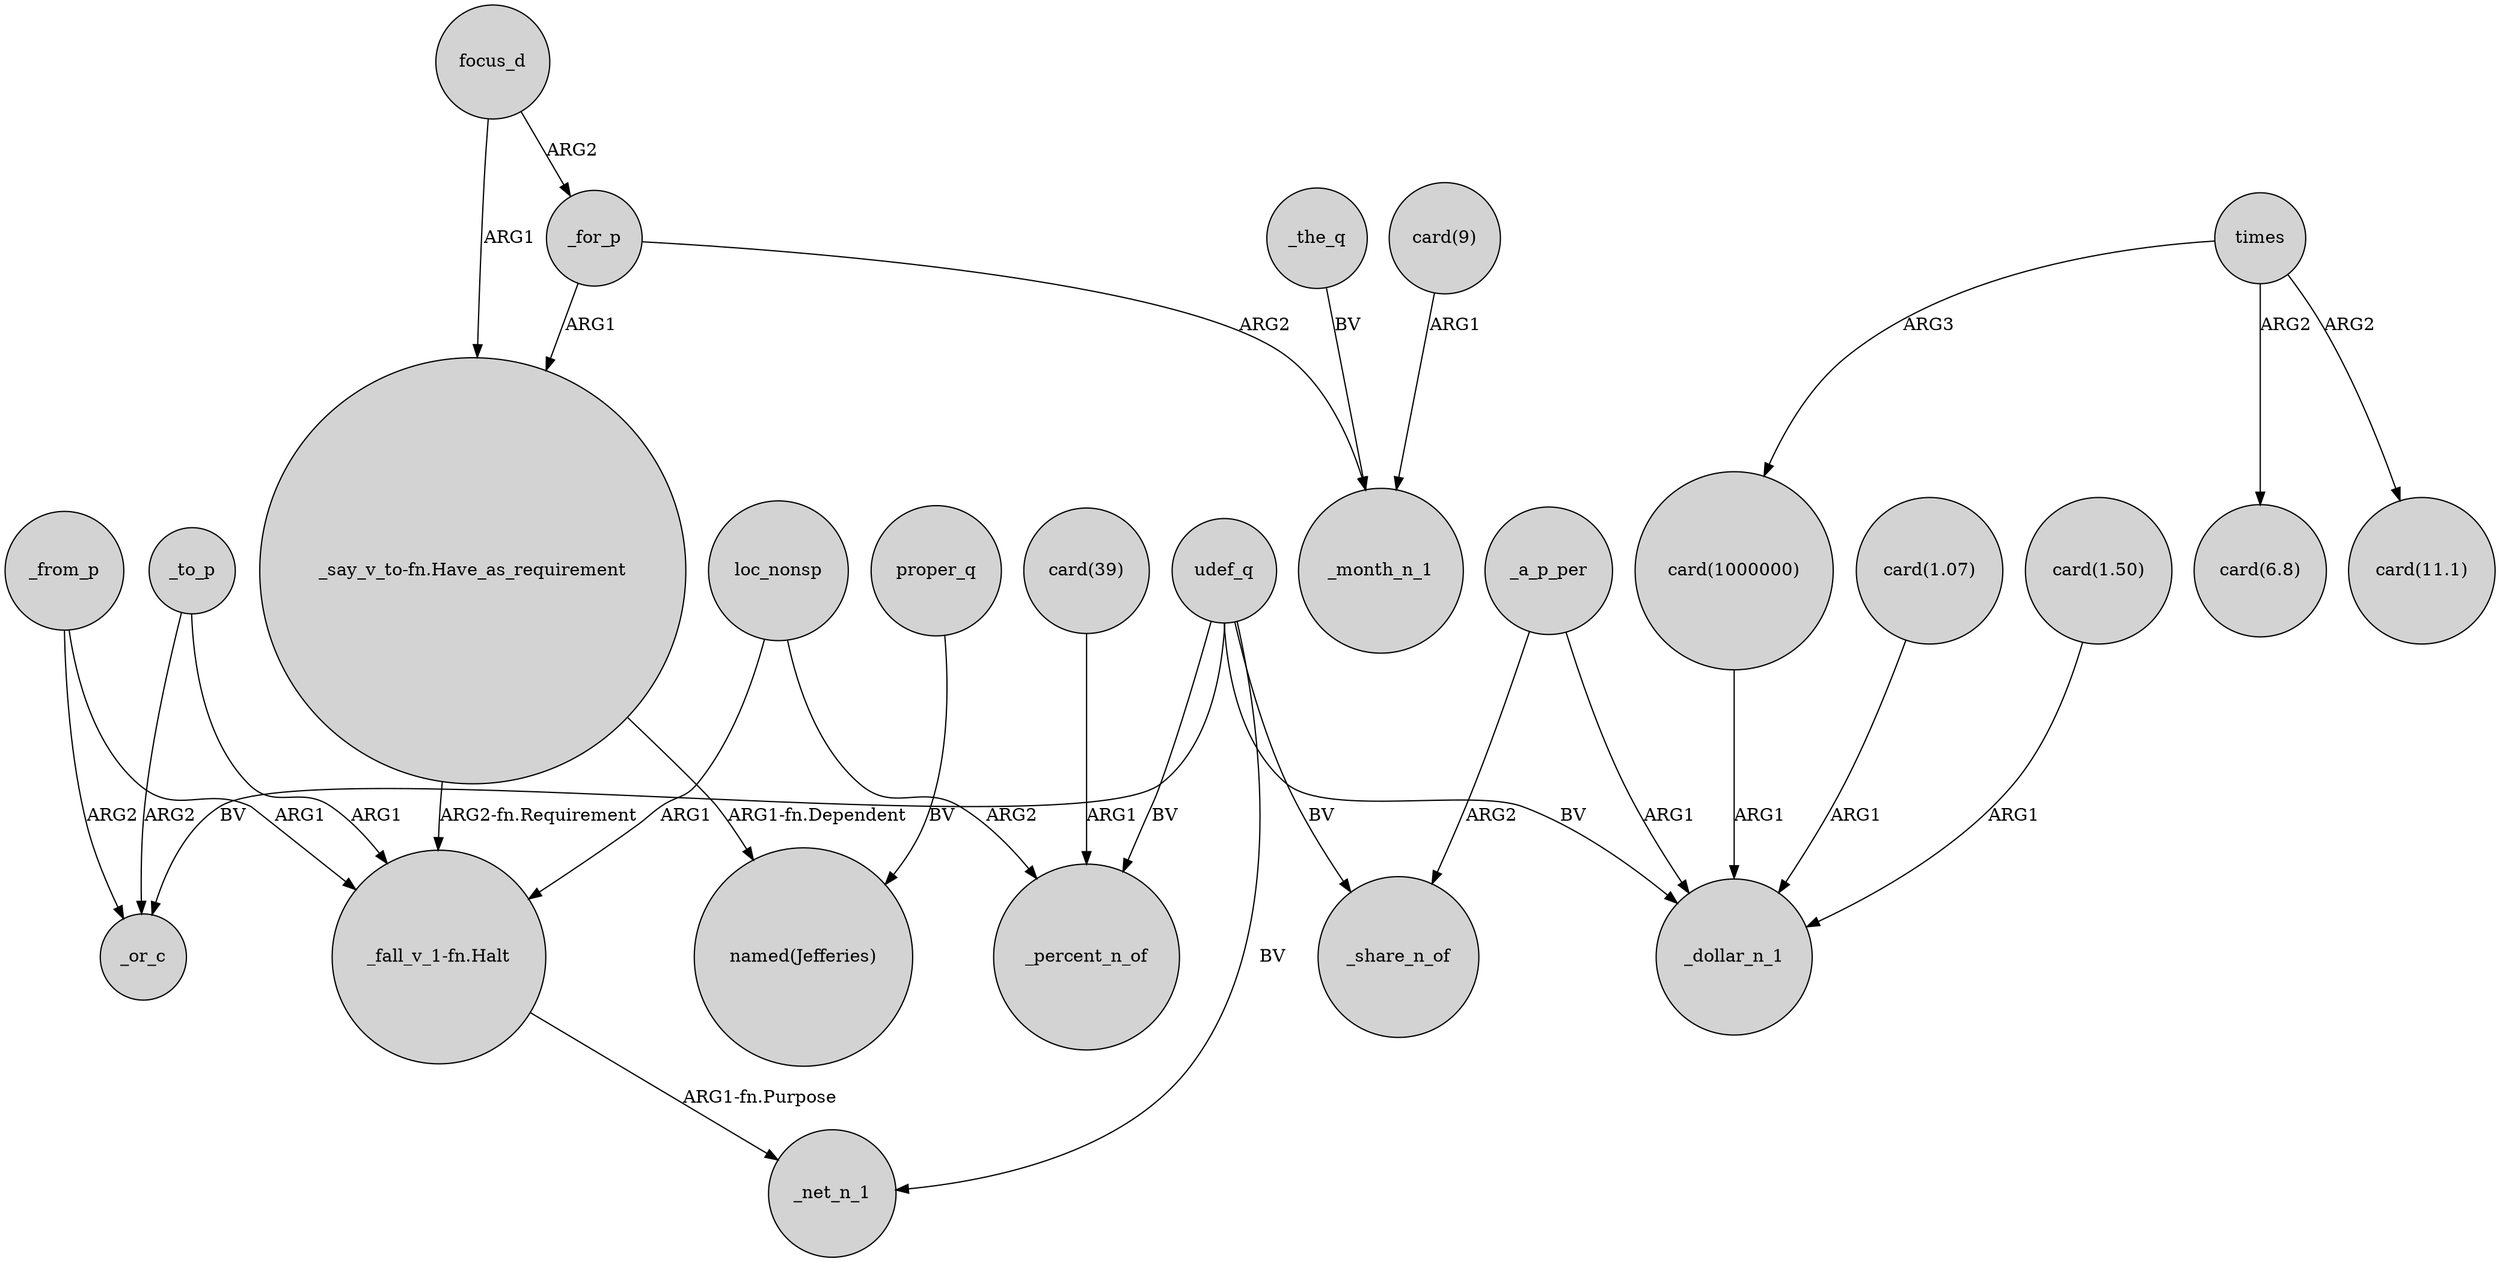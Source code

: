 digraph {
	node [shape=circle style=filled]
	_to_p -> _or_c [label=ARG2]
	"_say_v_to-fn.Have_as_requirement" -> "named(Jefferies)" [label="ARG1-fn.Dependent"]
	times -> "card(6.8)" [label=ARG2]
	"card(39)" -> _percent_n_of [label=ARG1]
	_the_q -> _month_n_1 [label=BV]
	"_say_v_to-fn.Have_as_requirement" -> "_fall_v_1-fn.Halt" [label="ARG2-fn.Requirement"]
	focus_d -> "_say_v_to-fn.Have_as_requirement" [label=ARG1]
	times -> "card(11.1)" [label=ARG2]
	times -> "card(1000000)" [label=ARG3]
	proper_q -> "named(Jefferies)" [label=BV]
	"card(1.07)" -> _dollar_n_1 [label=ARG1]
	udef_q -> _or_c [label=BV]
	loc_nonsp -> "_fall_v_1-fn.Halt" [label=ARG1]
	"_fall_v_1-fn.Halt" -> _net_n_1 [label="ARG1-fn.Purpose"]
	_a_p_per -> _share_n_of [label=ARG2]
	udef_q -> _percent_n_of [label=BV]
	udef_q -> _share_n_of [label=BV]
	udef_q -> _net_n_1 [label=BV]
	udef_q -> _dollar_n_1 [label=BV]
	_from_p -> "_fall_v_1-fn.Halt" [label=ARG1]
	"card(1000000)" -> _dollar_n_1 [label=ARG1]
	_from_p -> _or_c [label=ARG2]
	_a_p_per -> _dollar_n_1 [label=ARG1]
	"card(9)" -> _month_n_1 [label=ARG1]
	focus_d -> _for_p [label=ARG2]
	"card(1.50)" -> _dollar_n_1 [label=ARG1]
	_to_p -> "_fall_v_1-fn.Halt" [label=ARG1]
	_for_p -> _month_n_1 [label=ARG2]
	_for_p -> "_say_v_to-fn.Have_as_requirement" [label=ARG1]
	loc_nonsp -> _percent_n_of [label=ARG2]
}

